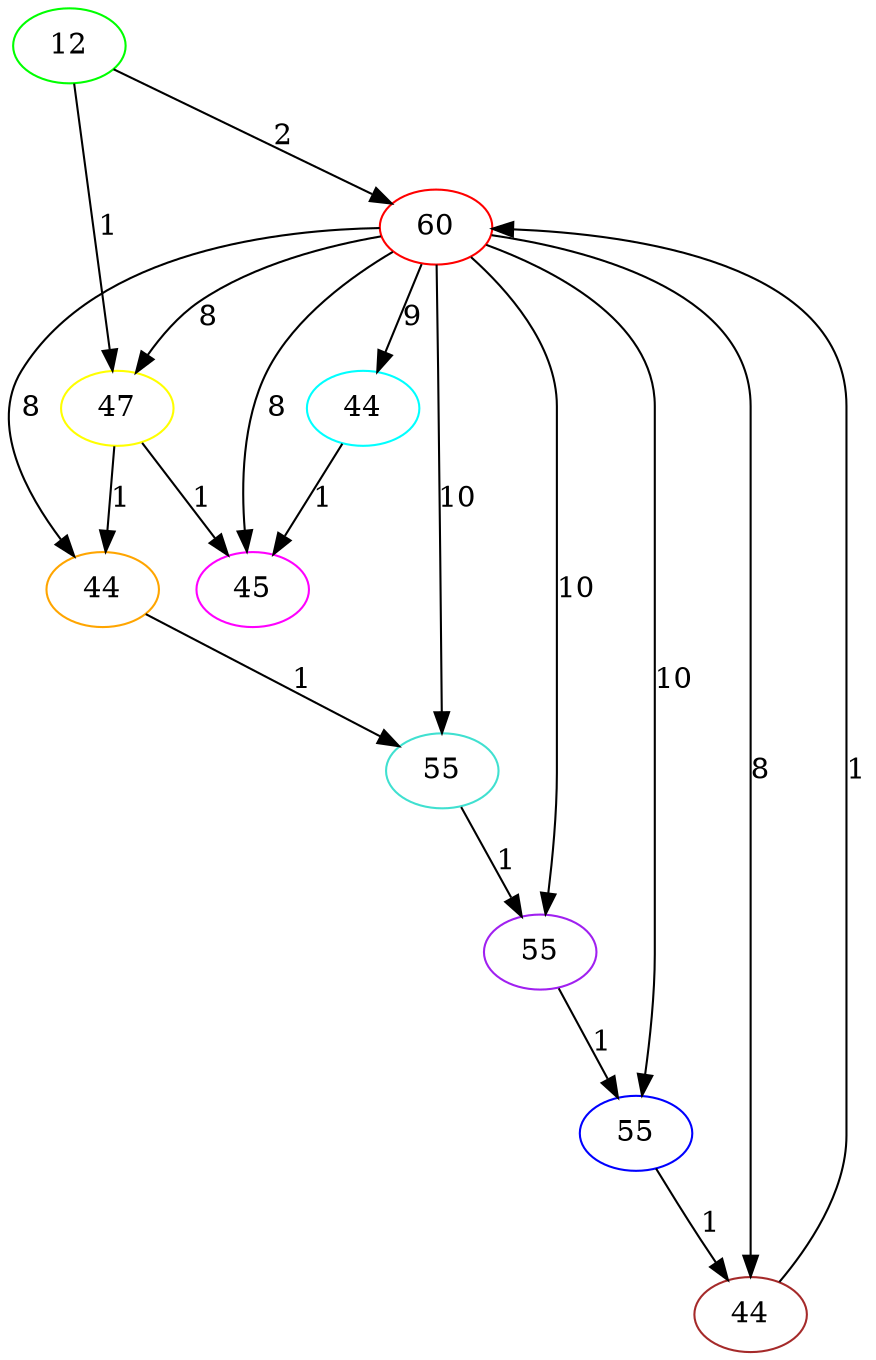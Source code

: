 strict digraph  {
0 [color=red, label=60];
1 [color=green, label=12];
2 [color=blue, label=55];
3 [color=yellow, label=47];
4 [color=cyan, label=44];
5 [color=purple, label=55];
6 [color=orange, label=44];
7 [color=brown, label=44];
8 [color=magenta, label=45];
9 [color=turquoise, label=55];
0 -> 8  [label=8];
0 -> 4  [label=9];
0 -> 7  [label=8];
0 -> 2  [label=10];
0 -> 5  [label=10];
0 -> 9  [label=10];
0 -> 6  [label=8];
0 -> 3  [label=8];
1 -> 0  [label=2];
1 -> 3  [label=1];
2 -> 7  [label=1];
3 -> 8  [label=1];
3 -> 6  [label=1];
4 -> 8  [label=1];
5 -> 2  [label=1];
6 -> 9  [label=1];
7 -> 0  [label=1];
9 -> 5  [label=1];
}
